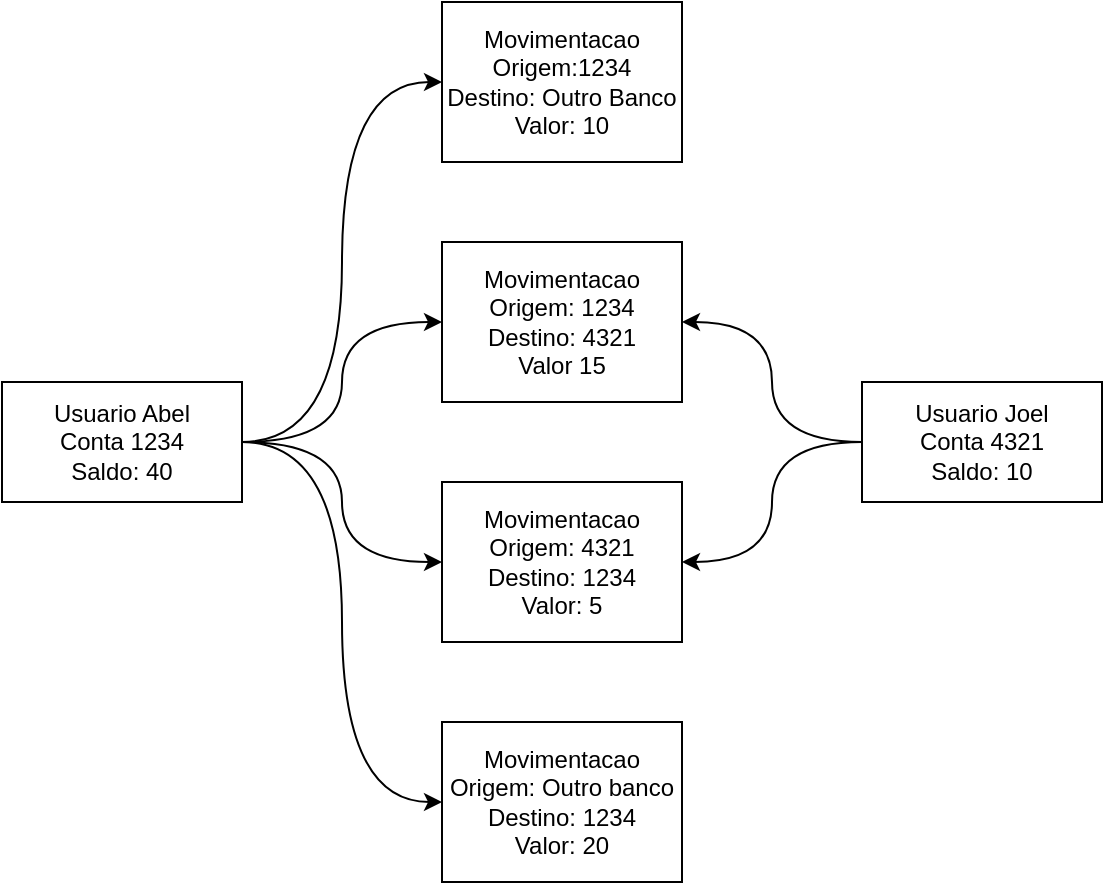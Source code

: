 <mxfile version="21.6.6" type="github">
  <diagram name="Página-1" id="z3BBzIixmL_CSQcnd3GH">
    <mxGraphModel dx="716" dy="525" grid="1" gridSize="10" guides="1" tooltips="1" connect="1" arrows="1" fold="1" page="1" pageScale="1" pageWidth="827" pageHeight="1169" math="0" shadow="0">
      <root>
        <mxCell id="0" />
        <mxCell id="1" parent="0" />
        <mxCell id="bBYBdjxEiOGWHfksdxSl-5" style="edgeStyle=orthogonalEdgeStyle;rounded=0;orthogonalLoop=1;jettySize=auto;html=1;entryX=0;entryY=0.5;entryDx=0;entryDy=0;elbow=vertical;curved=1;" edge="1" parent="1" source="bBYBdjxEiOGWHfksdxSl-1" target="bBYBdjxEiOGWHfksdxSl-2">
          <mxGeometry relative="1" as="geometry" />
        </mxCell>
        <mxCell id="bBYBdjxEiOGWHfksdxSl-6" style="edgeStyle=orthogonalEdgeStyle;rounded=0;orthogonalLoop=1;jettySize=auto;html=1;exitX=1;exitY=0.5;exitDx=0;exitDy=0;entryX=0;entryY=0.5;entryDx=0;entryDy=0;elbow=vertical;curved=1;" edge="1" parent="1" source="bBYBdjxEiOGWHfksdxSl-1" target="bBYBdjxEiOGWHfksdxSl-3">
          <mxGeometry relative="1" as="geometry" />
        </mxCell>
        <mxCell id="bBYBdjxEiOGWHfksdxSl-8" style="edgeStyle=orthogonalEdgeStyle;rounded=0;orthogonalLoop=1;jettySize=auto;html=1;exitX=1;exitY=0.5;exitDx=0;exitDy=0;entryX=0;entryY=0.5;entryDx=0;entryDy=0;curved=1;" edge="1" parent="1" source="bBYBdjxEiOGWHfksdxSl-1" target="bBYBdjxEiOGWHfksdxSl-4">
          <mxGeometry relative="1" as="geometry" />
        </mxCell>
        <mxCell id="bBYBdjxEiOGWHfksdxSl-9" style="edgeStyle=orthogonalEdgeStyle;rounded=0;orthogonalLoop=1;jettySize=auto;html=1;exitX=1;exitY=0.5;exitDx=0;exitDy=0;entryX=0;entryY=0.5;entryDx=0;entryDy=0;curved=1;" edge="1" parent="1" source="bBYBdjxEiOGWHfksdxSl-1" target="bBYBdjxEiOGWHfksdxSl-7">
          <mxGeometry relative="1" as="geometry" />
        </mxCell>
        <mxCell id="bBYBdjxEiOGWHfksdxSl-1" value="Usuario Abel&lt;br&gt;Conta 1234&lt;br&gt;Saldo: 40" style="rounded=0;whiteSpace=wrap;html=1;" vertex="1" parent="1">
          <mxGeometry x="20" y="230" width="120" height="60" as="geometry" />
        </mxCell>
        <mxCell id="bBYBdjxEiOGWHfksdxSl-2" value="Movimentacao&lt;br&gt;Origem:1234&lt;br&gt;Destino: Outro Banco&lt;br&gt;Valor: 10" style="rounded=0;whiteSpace=wrap;html=1;" vertex="1" parent="1">
          <mxGeometry x="240" y="40" width="120" height="80" as="geometry" />
        </mxCell>
        <mxCell id="bBYBdjxEiOGWHfksdxSl-3" value="Movimentacao&lt;br&gt;Origem: 1234&lt;br&gt;Destino: 4321&lt;br&gt;Valor 15" style="rounded=0;whiteSpace=wrap;html=1;" vertex="1" parent="1">
          <mxGeometry x="240" y="160" width="120" height="80" as="geometry" />
        </mxCell>
        <mxCell id="bBYBdjxEiOGWHfksdxSl-4" value="Movimentacao&lt;br&gt;Origem: 4321&lt;br&gt;Destino: 1234&lt;br&gt;Valor: 5" style="rounded=0;whiteSpace=wrap;html=1;" vertex="1" parent="1">
          <mxGeometry x="240" y="280" width="120" height="80" as="geometry" />
        </mxCell>
        <mxCell id="bBYBdjxEiOGWHfksdxSl-7" value="Movimentacao&lt;br&gt;Origem: Outro banco&lt;br&gt;Destino: 1234&lt;br&gt;Valor: 20" style="rounded=0;whiteSpace=wrap;html=1;" vertex="1" parent="1">
          <mxGeometry x="240" y="400" width="120" height="80" as="geometry" />
        </mxCell>
        <mxCell id="bBYBdjxEiOGWHfksdxSl-11" style="edgeStyle=orthogonalEdgeStyle;rounded=0;orthogonalLoop=1;jettySize=auto;html=1;curved=1;" edge="1" parent="1" source="bBYBdjxEiOGWHfksdxSl-10" target="bBYBdjxEiOGWHfksdxSl-3">
          <mxGeometry relative="1" as="geometry" />
        </mxCell>
        <mxCell id="bBYBdjxEiOGWHfksdxSl-12" style="edgeStyle=orthogonalEdgeStyle;rounded=0;orthogonalLoop=1;jettySize=auto;html=1;entryX=1;entryY=0.5;entryDx=0;entryDy=0;curved=1;" edge="1" parent="1" source="bBYBdjxEiOGWHfksdxSl-10" target="bBYBdjxEiOGWHfksdxSl-4">
          <mxGeometry relative="1" as="geometry" />
        </mxCell>
        <mxCell id="bBYBdjxEiOGWHfksdxSl-10" value="Usuario Joel&lt;br&gt;Conta 4321&lt;br&gt;Saldo: 10" style="rounded=0;whiteSpace=wrap;html=1;" vertex="1" parent="1">
          <mxGeometry x="450" y="230" width="120" height="60" as="geometry" />
        </mxCell>
      </root>
    </mxGraphModel>
  </diagram>
</mxfile>
